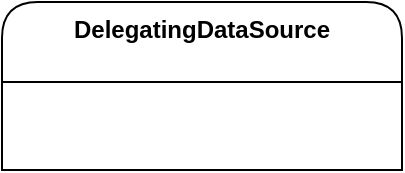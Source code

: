 <mxfile version="13.6.2" type="device"><diagram id="YXvyjFkgTotu7tPlVu3F" name="mybatis-spring"><mxGraphModel dx="1426" dy="811" grid="1" gridSize="10" guides="1" tooltips="1" connect="1" arrows="1" fold="1" page="1" pageScale="1" pageWidth="827" pageHeight="1169" math="0" shadow="0"><root><mxCell id="vNIrbcdj6Tb2kEkjcBfy-0"/><mxCell id="vNIrbcdj6Tb2kEkjcBfy-1" parent="vNIrbcdj6Tb2kEkjcBfy-0"/><mxCell id="pYf-0QWCblDYZuOl6HBY-36" value="DelegatingDataSource" style="swimlane;fontStyle=1;align=center;verticalAlign=top;childLayout=stackLayout;horizontal=1;startSize=40;horizontalStack=0;resizeParent=1;resizeParentMax=0;resizeLast=0;collapsible=1;marginBottom=0;rounded=1;shadow=0;glass=0;sketch=0;html=0;" parent="vNIrbcdj6Tb2kEkjcBfy-1" vertex="1"><mxGeometry x="300" y="273" width="200" height="84" as="geometry"><mxRectangle x="200" y="1001" width="260" height="26" as="alternateBounds"/></mxGeometry></mxCell><mxCell id="pYf-0QWCblDYZuOl6HBY-37" value="" style="rounded=0;whiteSpace=wrap;html=1;shadow=0;glass=0;sketch=0;align=left;verticalAlign=top;" parent="pYf-0QWCblDYZuOl6HBY-36" vertex="1"><mxGeometry y="40" width="200" height="44" as="geometry"/></mxCell></root></mxGraphModel></diagram></mxfile>